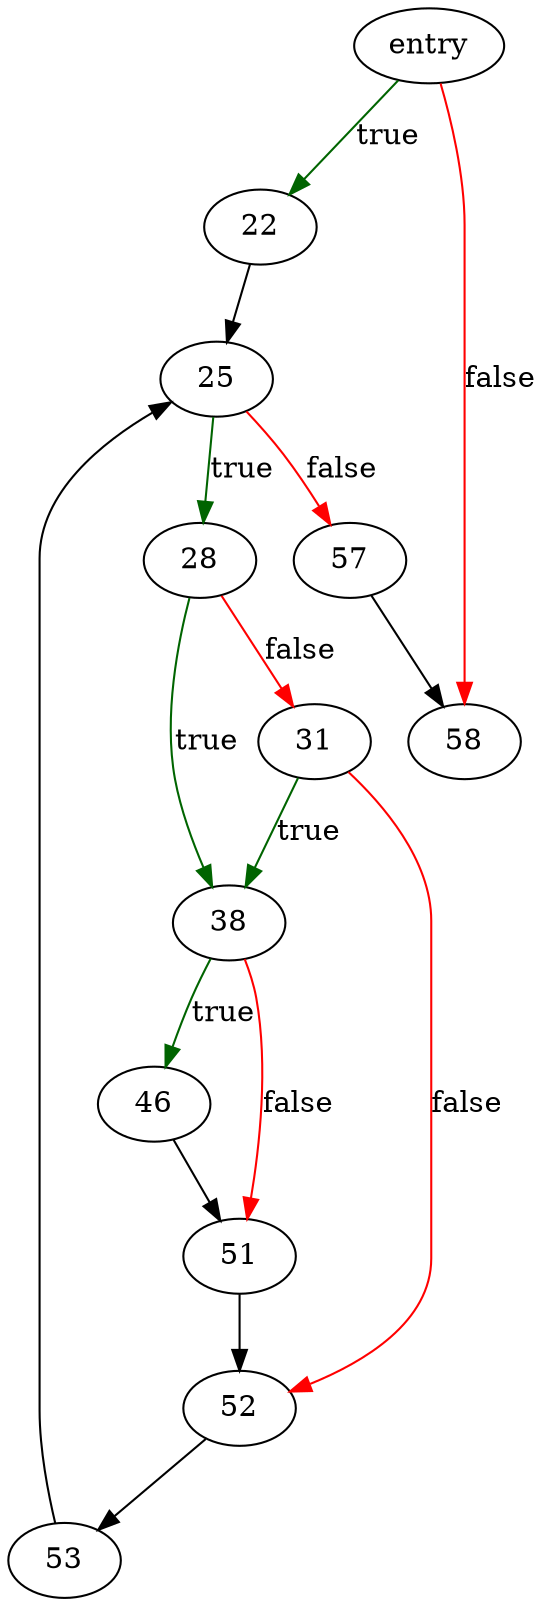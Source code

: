 digraph "sqlite3FkActions" {
	// Node definitions.
	6 [label=entry];
	22;
	25;
	28;
	31;
	38;
	46;
	51;
	52;
	53;
	57;
	58;

	// Edge definitions.
	6 -> 22 [
		color=darkgreen
		label=true
	];
	6 -> 58 [
		color=red
		label=false
	];
	22 -> 25;
	25 -> 28 [
		color=darkgreen
		label=true
	];
	25 -> 57 [
		color=red
		label=false
	];
	28 -> 31 [
		color=red
		label=false
	];
	28 -> 38 [
		color=darkgreen
		label=true
	];
	31 -> 38 [
		color=darkgreen
		label=true
	];
	31 -> 52 [
		color=red
		label=false
	];
	38 -> 46 [
		color=darkgreen
		label=true
	];
	38 -> 51 [
		color=red
		label=false
	];
	46 -> 51;
	51 -> 52;
	52 -> 53;
	53 -> 25;
	57 -> 58;
}